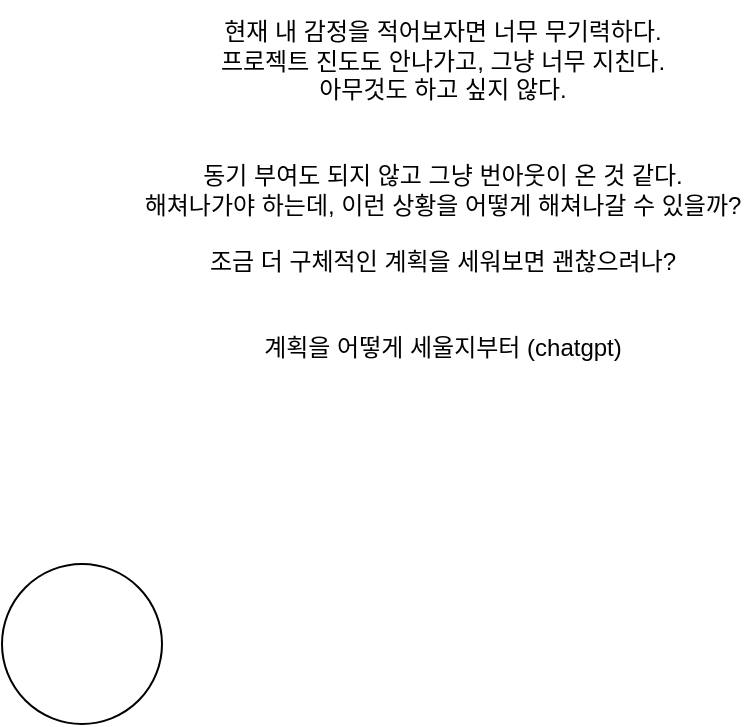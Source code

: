 <mxfile version="21.2.9" type="github">
  <diagram name="페이지-1" id="KOJUU7Jg7iE1d3swBxz0">
    <mxGraphModel dx="715" dy="1564" grid="1" gridSize="10" guides="1" tooltips="1" connect="1" arrows="1" fold="1" page="1" pageScale="1" pageWidth="827" pageHeight="1169" math="0" shadow="0">
      <root>
        <mxCell id="0" />
        <mxCell id="1" parent="0" />
        <mxCell id="d41BM-Q_3s56RhrBIzpa-1" value="" style="ellipse;whiteSpace=wrap;html=1;aspect=fixed;" vertex="1" parent="1">
          <mxGeometry x="220" y="270" width="80" height="80" as="geometry" />
        </mxCell>
        <mxCell id="d41BM-Q_3s56RhrBIzpa-2" value="현재 내 감정을 적어보자면 너무 무기력하다.&lt;br&gt;프로젝트 진도도 안나가고, 그냥 너무 지친다.&lt;br&gt;아무것도 하고 싶지 않다.&lt;br&gt;&lt;br&gt;&lt;br&gt;동기 부여도 되지 않고 그냥 번아웃이 온 것 같다.&lt;br&gt;해쳐나가야 하는데,&amp;nbsp;이런 상황을 어떻게 해쳐나갈 수 있을까?&lt;br&gt;&lt;br&gt;조금 더 구체적인 계획을 세워보면 괜찮으려나?&lt;br&gt;&lt;br&gt;&lt;br&gt;계획을 어떻게 세울지부터 (chatgpt)" style="text;html=1;align=center;verticalAlign=middle;resizable=0;points=[];autosize=1;strokeColor=none;fillColor=none;" vertex="1" parent="1">
          <mxGeometry x="285" y="-12" width="310" height="190" as="geometry" />
        </mxCell>
      </root>
    </mxGraphModel>
  </diagram>
</mxfile>
